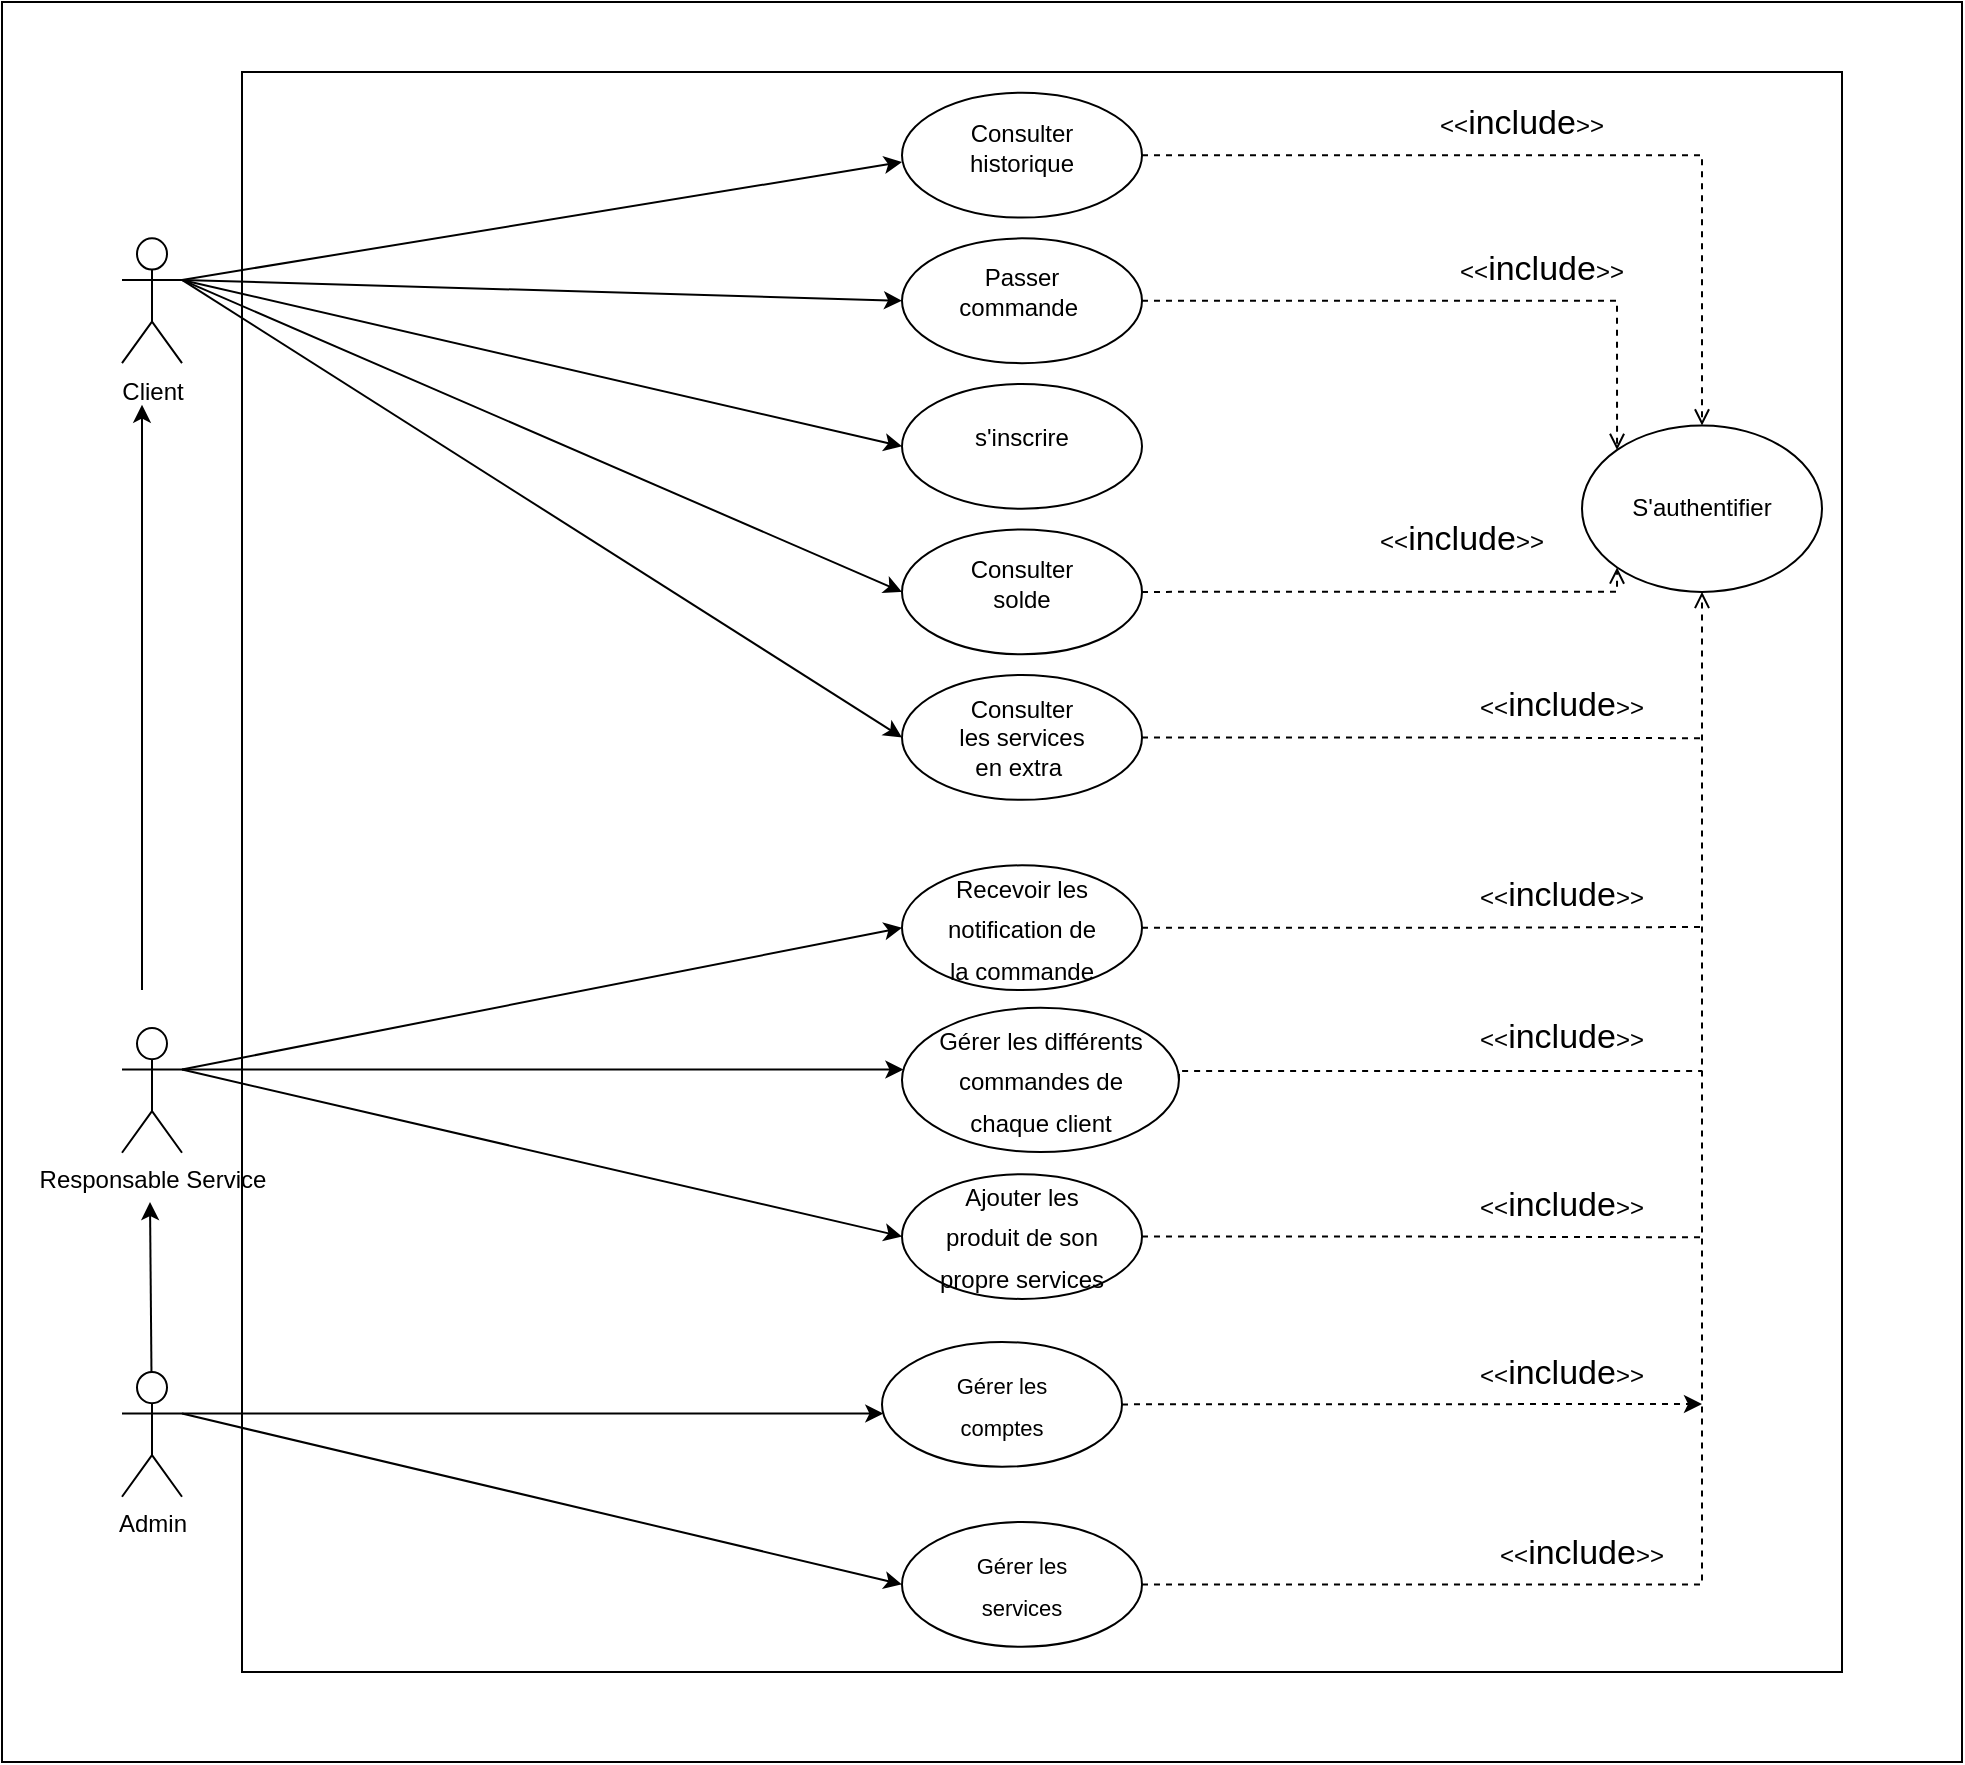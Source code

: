 <mxfile version="20.8.23" type="github">
  <diagram name="Page-1" id="Ohr7rfkL9KGcoza_FenF">
    <mxGraphModel dx="880" dy="395" grid="1" gridSize="10" guides="1" tooltips="1" connect="1" arrows="1" fold="1" page="1" pageScale="1" pageWidth="827" pageHeight="1169" math="0" shadow="0">
      <root>
        <mxCell id="0" />
        <mxCell id="1" parent="0" />
        <mxCell id="cCbMwtoUdOYUd3SqK9MC-8" value="" style="rounded=0;whiteSpace=wrap;html=1;strokeColor=default;fontFamily=Helvetica;fontSize=12;fontColor=default;fillColor=default;movable=1;resizable=1;rotatable=1;deletable=1;editable=1;locked=0;connectable=1;" parent="1" vertex="1">
          <mxGeometry x="130" y="40" width="980" height="880" as="geometry" />
        </mxCell>
        <mxCell id="FbdB9yheL0EueXW62vN_-1" value="" style="whiteSpace=wrap;html=1;aspect=fixed;movable=1;resizable=1;rotatable=1;deletable=1;editable=1;locked=0;connectable=1;" parent="1" vertex="1">
          <mxGeometry x="250" y="75" width="800" height="800" as="geometry" />
        </mxCell>
        <mxCell id="dErkGbWqDBGJT3DOcAGe-9" style="edgeStyle=none;rounded=0;orthogonalLoop=1;jettySize=auto;html=1;exitX=1;exitY=0.333;exitDx=0;exitDy=0;exitPerimeter=0;" edge="1" parent="1" source="FbdB9yheL0EueXW62vN_-2">
          <mxGeometry relative="1" as="geometry">
            <mxPoint x="580" y="120" as="targetPoint" />
          </mxGeometry>
        </mxCell>
        <mxCell id="dErkGbWqDBGJT3DOcAGe-10" style="edgeStyle=none;rounded=0;orthogonalLoop=1;jettySize=auto;html=1;exitX=1;exitY=0.333;exitDx=0;exitDy=0;exitPerimeter=0;entryX=0;entryY=0.5;entryDx=0;entryDy=0;" edge="1" parent="1" source="FbdB9yheL0EueXW62vN_-2" target="GGOZEgVhEpOkgXt1D6zr-55">
          <mxGeometry relative="1" as="geometry" />
        </mxCell>
        <mxCell id="dErkGbWqDBGJT3DOcAGe-11" style="edgeStyle=none;rounded=0;orthogonalLoop=1;jettySize=auto;html=1;exitX=1;exitY=0.333;exitDx=0;exitDy=0;exitPerimeter=0;entryX=0;entryY=0.5;entryDx=0;entryDy=0;" edge="1" parent="1" source="FbdB9yheL0EueXW62vN_-2" target="GGOZEgVhEpOkgXt1D6zr-60">
          <mxGeometry relative="1" as="geometry" />
        </mxCell>
        <mxCell id="dErkGbWqDBGJT3DOcAGe-12" style="edgeStyle=none;rounded=0;orthogonalLoop=1;jettySize=auto;html=1;exitX=1;exitY=0.333;exitDx=0;exitDy=0;exitPerimeter=0;entryX=0;entryY=0.5;entryDx=0;entryDy=0;" edge="1" parent="1" source="FbdB9yheL0EueXW62vN_-2" target="GGOZEgVhEpOkgXt1D6zr-65">
          <mxGeometry relative="1" as="geometry" />
        </mxCell>
        <mxCell id="dErkGbWqDBGJT3DOcAGe-13" style="edgeStyle=none;rounded=0;orthogonalLoop=1;jettySize=auto;html=1;exitX=1;exitY=0.333;exitDx=0;exitDy=0;exitPerimeter=0;entryX=0;entryY=0.5;entryDx=0;entryDy=0;" edge="1" parent="1" source="FbdB9yheL0EueXW62vN_-2" target="GGOZEgVhEpOkgXt1D6zr-70">
          <mxGeometry relative="1" as="geometry" />
        </mxCell>
        <mxCell id="FbdB9yheL0EueXW62vN_-2" value="Client" style="shape=umlActor;verticalLabelPosition=bottom;verticalAlign=top;html=1;outlineConnect=0;labelBorderColor=none;" parent="1" vertex="1">
          <mxGeometry x="190" y="158.18" width="30" height="62.385" as="geometry" />
        </mxCell>
        <mxCell id="dErkGbWqDBGJT3DOcAGe-7" style="edgeStyle=none;rounded=0;orthogonalLoop=1;jettySize=auto;html=1;exitX=1;exitY=0.333;exitDx=0;exitDy=0;exitPerimeter=0;entryX=0;entryY=0.5;entryDx=0;entryDy=0;" edge="1" parent="1" source="FbdB9yheL0EueXW62vN_-3" target="GGOZEgVhEpOkgXt1D6zr-91">
          <mxGeometry relative="1" as="geometry" />
        </mxCell>
        <mxCell id="dErkGbWqDBGJT3DOcAGe-8" style="edgeStyle=none;rounded=0;orthogonalLoop=1;jettySize=auto;html=1;exitX=1;exitY=0.333;exitDx=0;exitDy=0;exitPerimeter=0;entryX=0;entryY=0.5;entryDx=0;entryDy=0;" edge="1" parent="1" source="FbdB9yheL0EueXW62vN_-3" target="GGOZEgVhEpOkgXt1D6zr-93">
          <mxGeometry relative="1" as="geometry" />
        </mxCell>
        <mxCell id="FbdB9yheL0EueXW62vN_-3" value="Responsable Service" style="shape=umlActor;verticalLabelPosition=bottom;verticalAlign=top;html=1;outlineConnect=0;" parent="1" vertex="1">
          <mxGeometry x="190" y="553.002" width="30" height="62.385" as="geometry" />
        </mxCell>
        <mxCell id="GGOZEgVhEpOkgXt1D6zr-15" value="" style="group;movable=1;resizable=1;rotatable=1;deletable=1;editable=1;locked=0;connectable=1;" parent="1" vertex="1" connectable="0">
          <mxGeometry x="920" y="251.758" width="120" height="83.18" as="geometry" />
        </mxCell>
        <mxCell id="FbdB9yheL0EueXW62vN_-14" value="" style="ellipse;whiteSpace=wrap;html=1;" parent="GGOZEgVhEpOkgXt1D6zr-15" vertex="1">
          <mxGeometry width="120" height="83.18" as="geometry" />
        </mxCell>
        <mxCell id="FbdB9yheL0EueXW62vN_-27" value="S&#39;authentifier" style="text;html=1;strokeColor=none;fillColor=none;align=center;verticalAlign=middle;whiteSpace=wrap;rounded=0;" parent="GGOZEgVhEpOkgXt1D6zr-15" vertex="1">
          <mxGeometry x="30" y="25.994" width="60" height="31.193" as="geometry" />
        </mxCell>
        <mxCell id="GGOZEgVhEpOkgXt1D6zr-27" value="" style="group" parent="1" vertex="1" connectable="0">
          <mxGeometry x="580" y="85.398" width="120" height="62.385" as="geometry" />
        </mxCell>
        <mxCell id="GGOZEgVhEpOkgXt1D6zr-24" value="" style="group" parent="GGOZEgVhEpOkgXt1D6zr-27" vertex="1" connectable="0">
          <mxGeometry width="120" height="62.385" as="geometry" />
        </mxCell>
        <mxCell id="GGOZEgVhEpOkgXt1D6zr-25" value="" style="ellipse;whiteSpace=wrap;html=1;" parent="GGOZEgVhEpOkgXt1D6zr-24" vertex="1">
          <mxGeometry width="120" height="62.385" as="geometry" />
        </mxCell>
        <mxCell id="GGOZEgVhEpOkgXt1D6zr-26" value="Consulter historique" style="text;html=1;strokeColor=none;fillColor=none;align=center;verticalAlign=middle;whiteSpace=wrap;rounded=0;" parent="GGOZEgVhEpOkgXt1D6zr-24" vertex="1">
          <mxGeometry x="30" y="15.596" width="60" height="23.394" as="geometry" />
        </mxCell>
        <mxCell id="GGOZEgVhEpOkgXt1D6zr-52" value="" style="group" parent="1" vertex="1" connectable="0">
          <mxGeometry x="580" y="158.18" width="120" height="62.385" as="geometry" />
        </mxCell>
        <mxCell id="GGOZEgVhEpOkgXt1D6zr-53" style="edgeStyle=orthogonalEdgeStyle;rounded=0;orthogonalLoop=1;jettySize=auto;html=1;exitX=1;exitY=0.333;exitDx=0;exitDy=0;exitPerimeter=0;entryX=0;entryY=0.5;entryDx=0;entryDy=0;" parent="GGOZEgVhEpOkgXt1D6zr-52" edge="1">
          <mxGeometry relative="1" as="geometry">
            <mxPoint y="41.59" as="targetPoint" />
          </mxGeometry>
        </mxCell>
        <mxCell id="GGOZEgVhEpOkgXt1D6zr-54" value="" style="group" parent="GGOZEgVhEpOkgXt1D6zr-52" vertex="1" connectable="0">
          <mxGeometry width="120" height="62.385" as="geometry" />
        </mxCell>
        <mxCell id="GGOZEgVhEpOkgXt1D6zr-55" value="" style="ellipse;whiteSpace=wrap;html=1;" parent="GGOZEgVhEpOkgXt1D6zr-54" vertex="1">
          <mxGeometry width="120" height="62.385" as="geometry" />
        </mxCell>
        <mxCell id="GGOZEgVhEpOkgXt1D6zr-56" value="Passer commande&amp;nbsp;" style="text;html=1;strokeColor=none;fillColor=none;align=center;verticalAlign=middle;whiteSpace=wrap;rounded=0;" parent="GGOZEgVhEpOkgXt1D6zr-54" vertex="1">
          <mxGeometry x="30" y="15.596" width="60" height="23.394" as="geometry" />
        </mxCell>
        <mxCell id="GGOZEgVhEpOkgXt1D6zr-57" value="" style="group" parent="1" vertex="1" connectable="0">
          <mxGeometry x="580" y="230.963" width="120" height="62.385" as="geometry" />
        </mxCell>
        <mxCell id="GGOZEgVhEpOkgXt1D6zr-58" style="edgeStyle=orthogonalEdgeStyle;rounded=0;orthogonalLoop=1;jettySize=auto;html=1;exitX=1;exitY=0.333;exitDx=0;exitDy=0;exitPerimeter=0;entryX=0;entryY=0.5;entryDx=0;entryDy=0;" parent="GGOZEgVhEpOkgXt1D6zr-57" edge="1">
          <mxGeometry relative="1" as="geometry">
            <mxPoint y="41.59" as="targetPoint" />
          </mxGeometry>
        </mxCell>
        <mxCell id="GGOZEgVhEpOkgXt1D6zr-59" value="" style="group" parent="GGOZEgVhEpOkgXt1D6zr-57" vertex="1" connectable="0">
          <mxGeometry width="120" height="62.385" as="geometry" />
        </mxCell>
        <mxCell id="GGOZEgVhEpOkgXt1D6zr-60" value="" style="ellipse;whiteSpace=wrap;html=1;" parent="GGOZEgVhEpOkgXt1D6zr-59" vertex="1">
          <mxGeometry width="120" height="62.385" as="geometry" />
        </mxCell>
        <mxCell id="GGOZEgVhEpOkgXt1D6zr-61" value="s&#39;inscrire" style="text;html=1;strokeColor=none;fillColor=none;align=center;verticalAlign=middle;whiteSpace=wrap;rounded=0;" parent="GGOZEgVhEpOkgXt1D6zr-59" vertex="1">
          <mxGeometry x="30" y="15.596" width="60" height="23.394" as="geometry" />
        </mxCell>
        <mxCell id="GGOZEgVhEpOkgXt1D6zr-62" value="" style="group" parent="1" vertex="1" connectable="0">
          <mxGeometry x="580" y="303.746" width="120" height="62.385" as="geometry" />
        </mxCell>
        <mxCell id="GGOZEgVhEpOkgXt1D6zr-63" style="edgeStyle=orthogonalEdgeStyle;rounded=0;orthogonalLoop=1;jettySize=auto;html=1;exitX=1;exitY=0.333;exitDx=0;exitDy=0;exitPerimeter=0;entryX=0;entryY=0.5;entryDx=0;entryDy=0;" parent="GGOZEgVhEpOkgXt1D6zr-62" edge="1">
          <mxGeometry relative="1" as="geometry">
            <mxPoint y="41.59" as="targetPoint" />
          </mxGeometry>
        </mxCell>
        <mxCell id="GGOZEgVhEpOkgXt1D6zr-64" value="" style="group" parent="GGOZEgVhEpOkgXt1D6zr-62" vertex="1" connectable="0">
          <mxGeometry width="120" height="62.385" as="geometry" />
        </mxCell>
        <mxCell id="GGOZEgVhEpOkgXt1D6zr-65" value="" style="ellipse;whiteSpace=wrap;html=1;" parent="GGOZEgVhEpOkgXt1D6zr-64" vertex="1">
          <mxGeometry width="120" height="62.385" as="geometry" />
        </mxCell>
        <mxCell id="GGOZEgVhEpOkgXt1D6zr-66" value="Consulter solde" style="text;html=1;strokeColor=none;fillColor=none;align=center;verticalAlign=middle;whiteSpace=wrap;rounded=0;" parent="GGOZEgVhEpOkgXt1D6zr-64" vertex="1">
          <mxGeometry x="30" y="15.596" width="60" height="23.394" as="geometry" />
        </mxCell>
        <mxCell id="GGOZEgVhEpOkgXt1D6zr-67" value="" style="group" parent="1" vertex="1" connectable="0">
          <mxGeometry x="580" y="376.529" width="120" height="62.385" as="geometry" />
        </mxCell>
        <mxCell id="GGOZEgVhEpOkgXt1D6zr-68" style="edgeStyle=orthogonalEdgeStyle;rounded=0;orthogonalLoop=1;jettySize=auto;html=1;exitX=1;exitY=0.333;exitDx=0;exitDy=0;exitPerimeter=0;entryX=0;entryY=0.5;entryDx=0;entryDy=0;" parent="GGOZEgVhEpOkgXt1D6zr-67" edge="1">
          <mxGeometry relative="1" as="geometry">
            <mxPoint y="41.59" as="targetPoint" />
          </mxGeometry>
        </mxCell>
        <mxCell id="GGOZEgVhEpOkgXt1D6zr-69" value="" style="group" parent="GGOZEgVhEpOkgXt1D6zr-67" vertex="1" connectable="0">
          <mxGeometry width="120" height="62.385" as="geometry" />
        </mxCell>
        <mxCell id="GGOZEgVhEpOkgXt1D6zr-125" style="edgeStyle=orthogonalEdgeStyle;rounded=0;orthogonalLoop=1;jettySize=auto;html=1;exitX=1;exitY=0.5;exitDx=0;exitDy=0;dashed=1;fontSize=12;endArrow=none;endFill=0;" parent="GGOZEgVhEpOkgXt1D6zr-69" source="GGOZEgVhEpOkgXt1D6zr-70" edge="1">
          <mxGeometry relative="1" as="geometry">
            <mxPoint x="400" y="31.593" as="targetPoint" />
          </mxGeometry>
        </mxCell>
        <mxCell id="GGOZEgVhEpOkgXt1D6zr-70" value="" style="ellipse;whiteSpace=wrap;html=1;" parent="GGOZEgVhEpOkgXt1D6zr-69" vertex="1">
          <mxGeometry width="120" height="62.385" as="geometry" />
        </mxCell>
        <mxCell id="GGOZEgVhEpOkgXt1D6zr-71" value="Consulter les services en extra&amp;nbsp;" style="text;html=1;strokeColor=none;fillColor=none;align=center;verticalAlign=middle;whiteSpace=wrap;rounded=0;" parent="GGOZEgVhEpOkgXt1D6zr-69" vertex="1">
          <mxGeometry x="25" y="19.496" width="70" height="23.394" as="geometry" />
        </mxCell>
        <mxCell id="GGOZEgVhEpOkgXt1D6zr-124" style="edgeStyle=orthogonalEdgeStyle;rounded=0;orthogonalLoop=1;jettySize=auto;html=1;exitX=1;exitY=0.5;exitDx=0;exitDy=0;dashed=1;fontSize=12;endArrow=none;endFill=0;" parent="1" source="GGOZEgVhEpOkgXt1D6zr-91" edge="1">
          <mxGeometry relative="1" as="geometry">
            <mxPoint x="980" y="502.499" as="targetPoint" />
          </mxGeometry>
        </mxCell>
        <mxCell id="GGOZEgVhEpOkgXt1D6zr-123" style="edgeStyle=orthogonalEdgeStyle;rounded=0;orthogonalLoop=1;jettySize=auto;html=1;exitX=1;exitY=0.5;exitDx=0;exitDy=0;dashed=1;fontSize=12;endArrow=none;endFill=0;" parent="1" source="GGOZEgVhEpOkgXt1D6zr-92" edge="1">
          <mxGeometry relative="1" as="geometry">
            <mxPoint x="980" y="574.482" as="targetPoint" />
            <Array as="points">
              <mxPoint x="719" y="574" />
            </Array>
          </mxGeometry>
        </mxCell>
        <mxCell id="GGOZEgVhEpOkgXt1D6zr-122" style="edgeStyle=orthogonalEdgeStyle;rounded=0;orthogonalLoop=1;jettySize=auto;html=1;exitX=1;exitY=0.5;exitDx=0;exitDy=0;dashed=1;fontSize=12;endArrow=none;endFill=0;" parent="1" source="GGOZEgVhEpOkgXt1D6zr-93" edge="1">
          <mxGeometry relative="1" as="geometry">
            <mxPoint x="980" y="657.663" as="targetPoint" />
          </mxGeometry>
        </mxCell>
        <mxCell id="GGOZEgVhEpOkgXt1D6zr-114" style="edgeStyle=orthogonalEdgeStyle;rounded=0;orthogonalLoop=1;jettySize=auto;html=1;exitX=1;exitY=0.5;exitDx=0;exitDy=0;entryX=0.5;entryY=1;entryDx=0;entryDy=0;fontSize=12;dashed=1;endArrow=open;endFill=0;" parent="1" source="dErkGbWqDBGJT3DOcAGe-1" target="FbdB9yheL0EueXW62vN_-14" edge="1">
          <mxGeometry relative="1" as="geometry" />
        </mxCell>
        <mxCell id="GGOZEgVhEpOkgXt1D6zr-126" style="edgeStyle=orthogonalEdgeStyle;rounded=0;orthogonalLoop=1;jettySize=auto;html=1;exitX=1;exitY=0.5;exitDx=0;exitDy=0;entryX=0;entryY=1;entryDx=0;entryDy=0;dashed=1;fontSize=12;endArrow=open;endFill=0;" parent="1" source="GGOZEgVhEpOkgXt1D6zr-65" target="FbdB9yheL0EueXW62vN_-14" edge="1">
          <mxGeometry relative="1" as="geometry">
            <Array as="points">
              <mxPoint x="938" y="334.939" />
            </Array>
          </mxGeometry>
        </mxCell>
        <mxCell id="GGOZEgVhEpOkgXt1D6zr-128" style="edgeStyle=orthogonalEdgeStyle;rounded=0;orthogonalLoop=1;jettySize=auto;html=1;exitX=1;exitY=0.5;exitDx=0;exitDy=0;entryX=0;entryY=0;entryDx=0;entryDy=0;dashed=1;fontSize=12;endArrow=open;endFill=0;" parent="1" source="GGOZEgVhEpOkgXt1D6zr-55" target="FbdB9yheL0EueXW62vN_-14" edge="1">
          <mxGeometry relative="1" as="geometry" />
        </mxCell>
        <mxCell id="GGOZEgVhEpOkgXt1D6zr-129" style="edgeStyle=orthogonalEdgeStyle;rounded=0;orthogonalLoop=1;jettySize=auto;html=1;exitX=1;exitY=0.5;exitDx=0;exitDy=0;entryX=0.5;entryY=0;entryDx=0;entryDy=0;dashed=1;fontSize=12;endArrow=open;endFill=0;" parent="1" source="GGOZEgVhEpOkgXt1D6zr-25" target="FbdB9yheL0EueXW62vN_-14" edge="1">
          <mxGeometry relative="1" as="geometry" />
        </mxCell>
        <mxCell id="GGOZEgVhEpOkgXt1D6zr-130" value="&amp;lt;&amp;lt;&lt;font style=&quot;font-size: 17px;&quot;&gt;include&lt;/font&gt;&amp;gt;&amp;gt;" style="text;html=1;strokeColor=none;fillColor=none;align=center;verticalAlign=middle;whiteSpace=wrap;rounded=0;fontSize=12;" parent="1" vertex="1">
          <mxGeometry x="860" y="85.398" width="60" height="31.193" as="geometry" />
        </mxCell>
        <mxCell id="GGOZEgVhEpOkgXt1D6zr-133" value="&amp;lt;&amp;lt;&lt;font style=&quot;font-size: 17px;&quot;&gt;include&lt;/font&gt;&amp;gt;&amp;gt;" style="text;html=1;strokeColor=none;fillColor=none;align=center;verticalAlign=middle;whiteSpace=wrap;rounded=0;fontSize=12;" parent="1" vertex="1">
          <mxGeometry x="870" y="158.18" width="60" height="31.193" as="geometry" />
        </mxCell>
        <mxCell id="GGOZEgVhEpOkgXt1D6zr-136" value="&amp;lt;&amp;lt;&lt;font style=&quot;font-size: 17px;&quot;&gt;include&lt;/font&gt;&amp;gt;&amp;gt;" style="text;html=1;strokeColor=none;fillColor=none;align=center;verticalAlign=middle;whiteSpace=wrap;rounded=0;fontSize=12;" parent="1" vertex="1">
          <mxGeometry x="830" y="293.349" width="60" height="31.193" as="geometry" />
        </mxCell>
        <mxCell id="GGOZEgVhEpOkgXt1D6zr-137" value="&amp;lt;&amp;lt;&lt;font style=&quot;font-size: 17px;&quot;&gt;include&lt;/font&gt;&amp;gt;&amp;gt;" style="text;html=1;strokeColor=none;fillColor=none;align=center;verticalAlign=middle;whiteSpace=wrap;rounded=0;fontSize=12;" parent="1" vertex="1">
          <mxGeometry x="880" y="376.529" width="60" height="31.193" as="geometry" />
        </mxCell>
        <mxCell id="GGOZEgVhEpOkgXt1D6zr-138" value="&amp;lt;&amp;lt;&lt;font style=&quot;font-size: 17px;&quot;&gt;include&lt;/font&gt;&amp;gt;&amp;gt;" style="text;html=1;strokeColor=none;fillColor=none;align=center;verticalAlign=middle;whiteSpace=wrap;rounded=0;fontSize=12;" parent="1" vertex="1">
          <mxGeometry x="880" y="471.667" width="60" height="31.193" as="geometry" />
        </mxCell>
        <mxCell id="GGOZEgVhEpOkgXt1D6zr-140" value="&amp;lt;&amp;lt;&lt;font style=&quot;font-size: 17px;&quot;&gt;include&lt;/font&gt;&amp;gt;&amp;gt;" style="text;html=1;strokeColor=none;fillColor=none;align=center;verticalAlign=middle;whiteSpace=wrap;rounded=0;fontSize=12;" parent="1" vertex="1">
          <mxGeometry x="880" y="542.89" width="60" height="31.193" as="geometry" />
        </mxCell>
        <mxCell id="GGOZEgVhEpOkgXt1D6zr-141" value="&amp;lt;&amp;lt;&lt;font style=&quot;font-size: 17px;&quot;&gt;include&lt;/font&gt;&amp;gt;&amp;gt;" style="text;html=1;strokeColor=none;fillColor=none;align=center;verticalAlign=middle;whiteSpace=wrap;rounded=0;fontSize=12;" parent="1" vertex="1">
          <mxGeometry x="880" y="626.07" width="60" height="31.193" as="geometry" />
        </mxCell>
        <mxCell id="GGOZEgVhEpOkgXt1D6zr-147" value="&amp;lt;&amp;lt;&lt;font style=&quot;font-size: 17px;&quot;&gt;include&lt;/font&gt;&amp;gt;&amp;gt;" style="text;html=1;strokeColor=none;fillColor=none;align=center;verticalAlign=middle;whiteSpace=wrap;rounded=0;fontSize=12;" parent="1" vertex="1">
          <mxGeometry x="880" y="709.996" width="60" height="31.193" as="geometry" />
        </mxCell>
        <mxCell id="GGOZEgVhEpOkgXt1D6zr-149" value="" style="group" parent="1" vertex="1" connectable="0">
          <mxGeometry x="580" y="471.667" width="120" height="62.385" as="geometry" />
        </mxCell>
        <mxCell id="GGOZEgVhEpOkgXt1D6zr-91" value="" style="ellipse;whiteSpace=wrap;html=1;" parent="GGOZEgVhEpOkgXt1D6zr-149" vertex="1">
          <mxGeometry width="120" height="62.385" as="geometry" />
        </mxCell>
        <mxCell id="GGOZEgVhEpOkgXt1D6zr-148" value="&lt;font style=&quot;font-size: 12px;&quot;&gt;Recevoir les notification de la commande&lt;/font&gt;" style="text;html=1;strokeColor=none;fillColor=none;align=center;verticalAlign=middle;whiteSpace=wrap;rounded=0;fontSize=17;" parent="GGOZEgVhEpOkgXt1D6zr-149" vertex="1">
          <mxGeometry x="20" y="15.596" width="80" height="31.193" as="geometry" />
        </mxCell>
        <mxCell id="GGOZEgVhEpOkgXt1D6zr-151" value="" style="group" parent="1" vertex="1" connectable="0">
          <mxGeometry x="580" y="542.89" width="150" height="72.11" as="geometry" />
        </mxCell>
        <mxCell id="GGOZEgVhEpOkgXt1D6zr-92" value="" style="ellipse;whiteSpace=wrap;html=1;" parent="GGOZEgVhEpOkgXt1D6zr-151" vertex="1">
          <mxGeometry width="138.462" height="72.11" as="geometry" />
        </mxCell>
        <mxCell id="GGOZEgVhEpOkgXt1D6zr-150" value="&lt;font style=&quot;font-size: 12px;&quot;&gt;Gérer les différents commandes de chaque client&lt;/font&gt;" style="text;html=1;strokeColor=none;fillColor=none;align=center;verticalAlign=middle;whiteSpace=wrap;rounded=0;fontSize=17;" parent="GGOZEgVhEpOkgXt1D6zr-151" vertex="1">
          <mxGeometry x="11.538" y="18.027" width="115.385" height="36.055" as="geometry" />
        </mxCell>
        <mxCell id="GGOZEgVhEpOkgXt1D6zr-101" style="edgeStyle=orthogonalEdgeStyle;rounded=0;orthogonalLoop=1;jettySize=auto;html=1;exitX=1;exitY=0.333;exitDx=0;exitDy=0;exitPerimeter=0;fontSize=12;" parent="1" source="FbdB9yheL0EueXW62vN_-3" target="GGOZEgVhEpOkgXt1D6zr-92" edge="1">
          <mxGeometry relative="1" as="geometry">
            <Array as="points">
              <mxPoint x="220" y="574.083" />
            </Array>
          </mxGeometry>
        </mxCell>
        <mxCell id="GGOZEgVhEpOkgXt1D6zr-153" value="" style="group" parent="1" vertex="1" connectable="0">
          <mxGeometry x="580" y="626.07" width="120" height="62.385" as="geometry" />
        </mxCell>
        <mxCell id="GGOZEgVhEpOkgXt1D6zr-93" value="" style="ellipse;whiteSpace=wrap;html=1;" parent="GGOZEgVhEpOkgXt1D6zr-153" vertex="1">
          <mxGeometry width="120" height="62.385" as="geometry" />
        </mxCell>
        <mxCell id="GGOZEgVhEpOkgXt1D6zr-152" value="&lt;font style=&quot;font-size: 12px;&quot;&gt;Ajouter les produit de son propre services&lt;/font&gt;" style="text;html=1;strokeColor=none;fillColor=none;align=center;verticalAlign=middle;whiteSpace=wrap;rounded=0;fontSize=17;" parent="GGOZEgVhEpOkgXt1D6zr-153" vertex="1">
          <mxGeometry x="15" y="15.6" width="90" height="31.19" as="geometry" />
        </mxCell>
        <mxCell id="GGOZEgVhEpOkgXt1D6zr-171" value="" style="endArrow=classic;html=1;rounded=0;fontSize=10;endFill=1;startArrow=none;" parent="1" source="GGOZEgVhEpOkgXt1D6zr-103" edge="1">
          <mxGeometry width="50" height="50" relative="1" as="geometry">
            <mxPoint x="204" y="823.624" as="sourcePoint" />
            <mxPoint x="204" y="640" as="targetPoint" />
          </mxGeometry>
        </mxCell>
        <mxCell id="GGOZEgVhEpOkgXt1D6zr-172" value="" style="endArrow=classic;html=1;rounded=0;fontSize=10;" parent="1" edge="1">
          <mxGeometry width="50" height="50" relative="1" as="geometry">
            <mxPoint x="200" y="534.052" as="sourcePoint" />
            <mxPoint x="200" y="241.361" as="targetPoint" />
          </mxGeometry>
        </mxCell>
        <mxCell id="GGOZEgVhEpOkgXt1D6zr-107" style="edgeStyle=orthogonalEdgeStyle;rounded=0;orthogonalLoop=1;jettySize=auto;html=1;exitX=1;exitY=0.333;exitDx=0;exitDy=0;exitPerimeter=0;fontSize=12;" parent="1" source="GGOZEgVhEpOkgXt1D6zr-103" target="GGOZEgVhEpOkgXt1D6zr-99" edge="1">
          <mxGeometry relative="1" as="geometry">
            <Array as="points">
              <mxPoint x="470" y="746" />
              <mxPoint x="470" y="746" />
            </Array>
          </mxGeometry>
        </mxCell>
        <mxCell id="X7iM2jpEjkNd8Ozmzcw_-217" value="" style="group" parent="1" vertex="1" connectable="0">
          <mxGeometry x="570" y="709.996" width="120" height="62.385" as="geometry" />
        </mxCell>
        <mxCell id="GGOZEgVhEpOkgXt1D6zr-99" value="" style="ellipse;whiteSpace=wrap;html=1;" parent="X7iM2jpEjkNd8Ozmzcw_-217" vertex="1">
          <mxGeometry width="120" height="62.385" as="geometry" />
        </mxCell>
        <mxCell id="dErkGbWqDBGJT3DOcAGe-4" style="edgeStyle=none;rounded=0;orthogonalLoop=1;jettySize=auto;html=1;exitX=1;exitY=0.5;exitDx=0;exitDy=0;dashed=1;" edge="1" parent="X7iM2jpEjkNd8Ozmzcw_-217" source="GGOZEgVhEpOkgXt1D6zr-159">
          <mxGeometry relative="1" as="geometry">
            <mxPoint x="410" y="31.004" as="targetPoint" />
          </mxGeometry>
        </mxCell>
        <mxCell id="GGOZEgVhEpOkgXt1D6zr-159" value="" style="group;movable=1;resizable=1;rotatable=1;deletable=1;editable=1;locked=0;connectable=1;" parent="X7iM2jpEjkNd8Ozmzcw_-217" vertex="1" connectable="0">
          <mxGeometry width="120" height="62.385" as="geometry" />
        </mxCell>
        <mxCell id="GGOZEgVhEpOkgXt1D6zr-158" value="&lt;font style=&quot;font-size: 11px;&quot;&gt;Gérer les comptes&lt;/font&gt;" style="text;html=1;strokeColor=none;fillColor=none;align=center;verticalAlign=middle;whiteSpace=wrap;rounded=0;fontSize=17;" parent="GGOZEgVhEpOkgXt1D6zr-159" vertex="1">
          <mxGeometry x="30" y="15.596" width="60" height="31.193" as="geometry" />
        </mxCell>
        <mxCell id="dErkGbWqDBGJT3DOcAGe-3" style="rounded=0;orthogonalLoop=1;jettySize=auto;html=1;exitX=1;exitY=0.333;exitDx=0;exitDy=0;exitPerimeter=0;entryX=0;entryY=0.5;entryDx=0;entryDy=0;" edge="1" parent="1" source="GGOZEgVhEpOkgXt1D6zr-103" target="dErkGbWqDBGJT3DOcAGe-1">
          <mxGeometry relative="1" as="geometry" />
        </mxCell>
        <mxCell id="GGOZEgVhEpOkgXt1D6zr-103" value="Admin" style="shape=umlActor;verticalLabelPosition=bottom;verticalAlign=top;html=1;outlineConnect=0;fontSize=12;movable=1;resizable=1;rotatable=1;deletable=1;editable=1;locked=0;connectable=1;" parent="1" vertex="1">
          <mxGeometry x="190" y="724.994" width="30" height="62.385" as="geometry" />
        </mxCell>
        <mxCell id="dErkGbWqDBGJT3DOcAGe-1" value="" style="ellipse;whiteSpace=wrap;html=1;" vertex="1" parent="1">
          <mxGeometry x="580" y="799.996" width="120" height="62.385" as="geometry" />
        </mxCell>
        <mxCell id="dErkGbWqDBGJT3DOcAGe-2" value="&lt;font style=&quot;font-size: 11px;&quot;&gt;Gérer les services&lt;/font&gt;" style="text;html=1;strokeColor=none;fillColor=none;align=center;verticalAlign=middle;whiteSpace=wrap;rounded=0;fontSize=17;" vertex="1" parent="1">
          <mxGeometry x="610" y="815.593" width="60" height="31.193" as="geometry" />
        </mxCell>
        <mxCell id="dErkGbWqDBGJT3DOcAGe-5" value="&amp;lt;&amp;lt;&lt;font style=&quot;font-size: 17px;&quot;&gt;include&lt;/font&gt;&amp;gt;&amp;gt;" style="text;html=1;strokeColor=none;fillColor=none;align=center;verticalAlign=middle;whiteSpace=wrap;rounded=0;fontSize=12;" vertex="1" parent="1">
          <mxGeometry x="890" y="799.996" width="60" height="31.193" as="geometry" />
        </mxCell>
      </root>
    </mxGraphModel>
  </diagram>
</mxfile>
